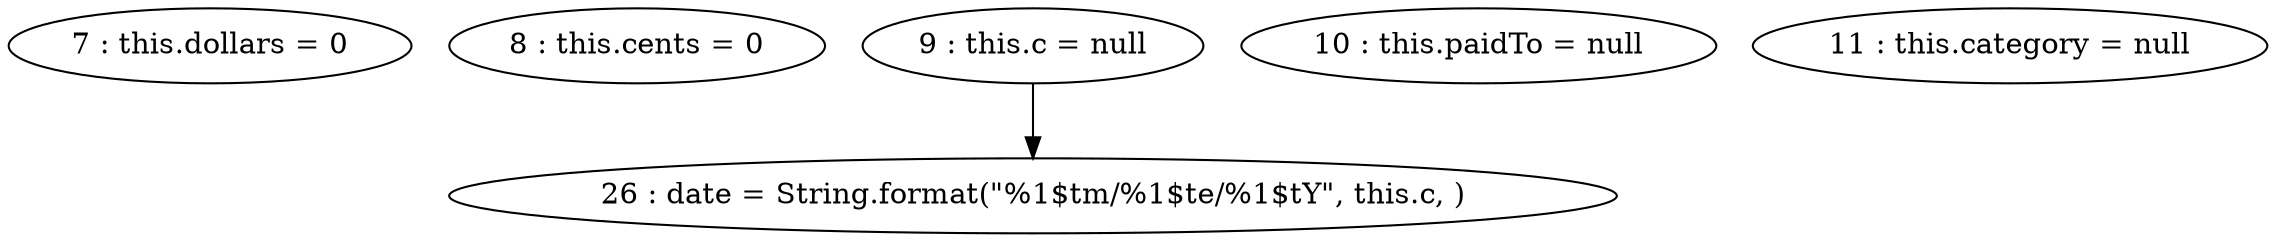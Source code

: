 digraph G {
"7 : this.dollars = 0"
"8 : this.cents = 0"
"9 : this.c = null"
"9 : this.c = null" -> "26 : date = String.format(\"%1$tm/%1$te/%1$tY\", this.c, )"
"10 : this.paidTo = null"
"11 : this.category = null"
"26 : date = String.format(\"%1$tm/%1$te/%1$tY\", this.c, )"
}